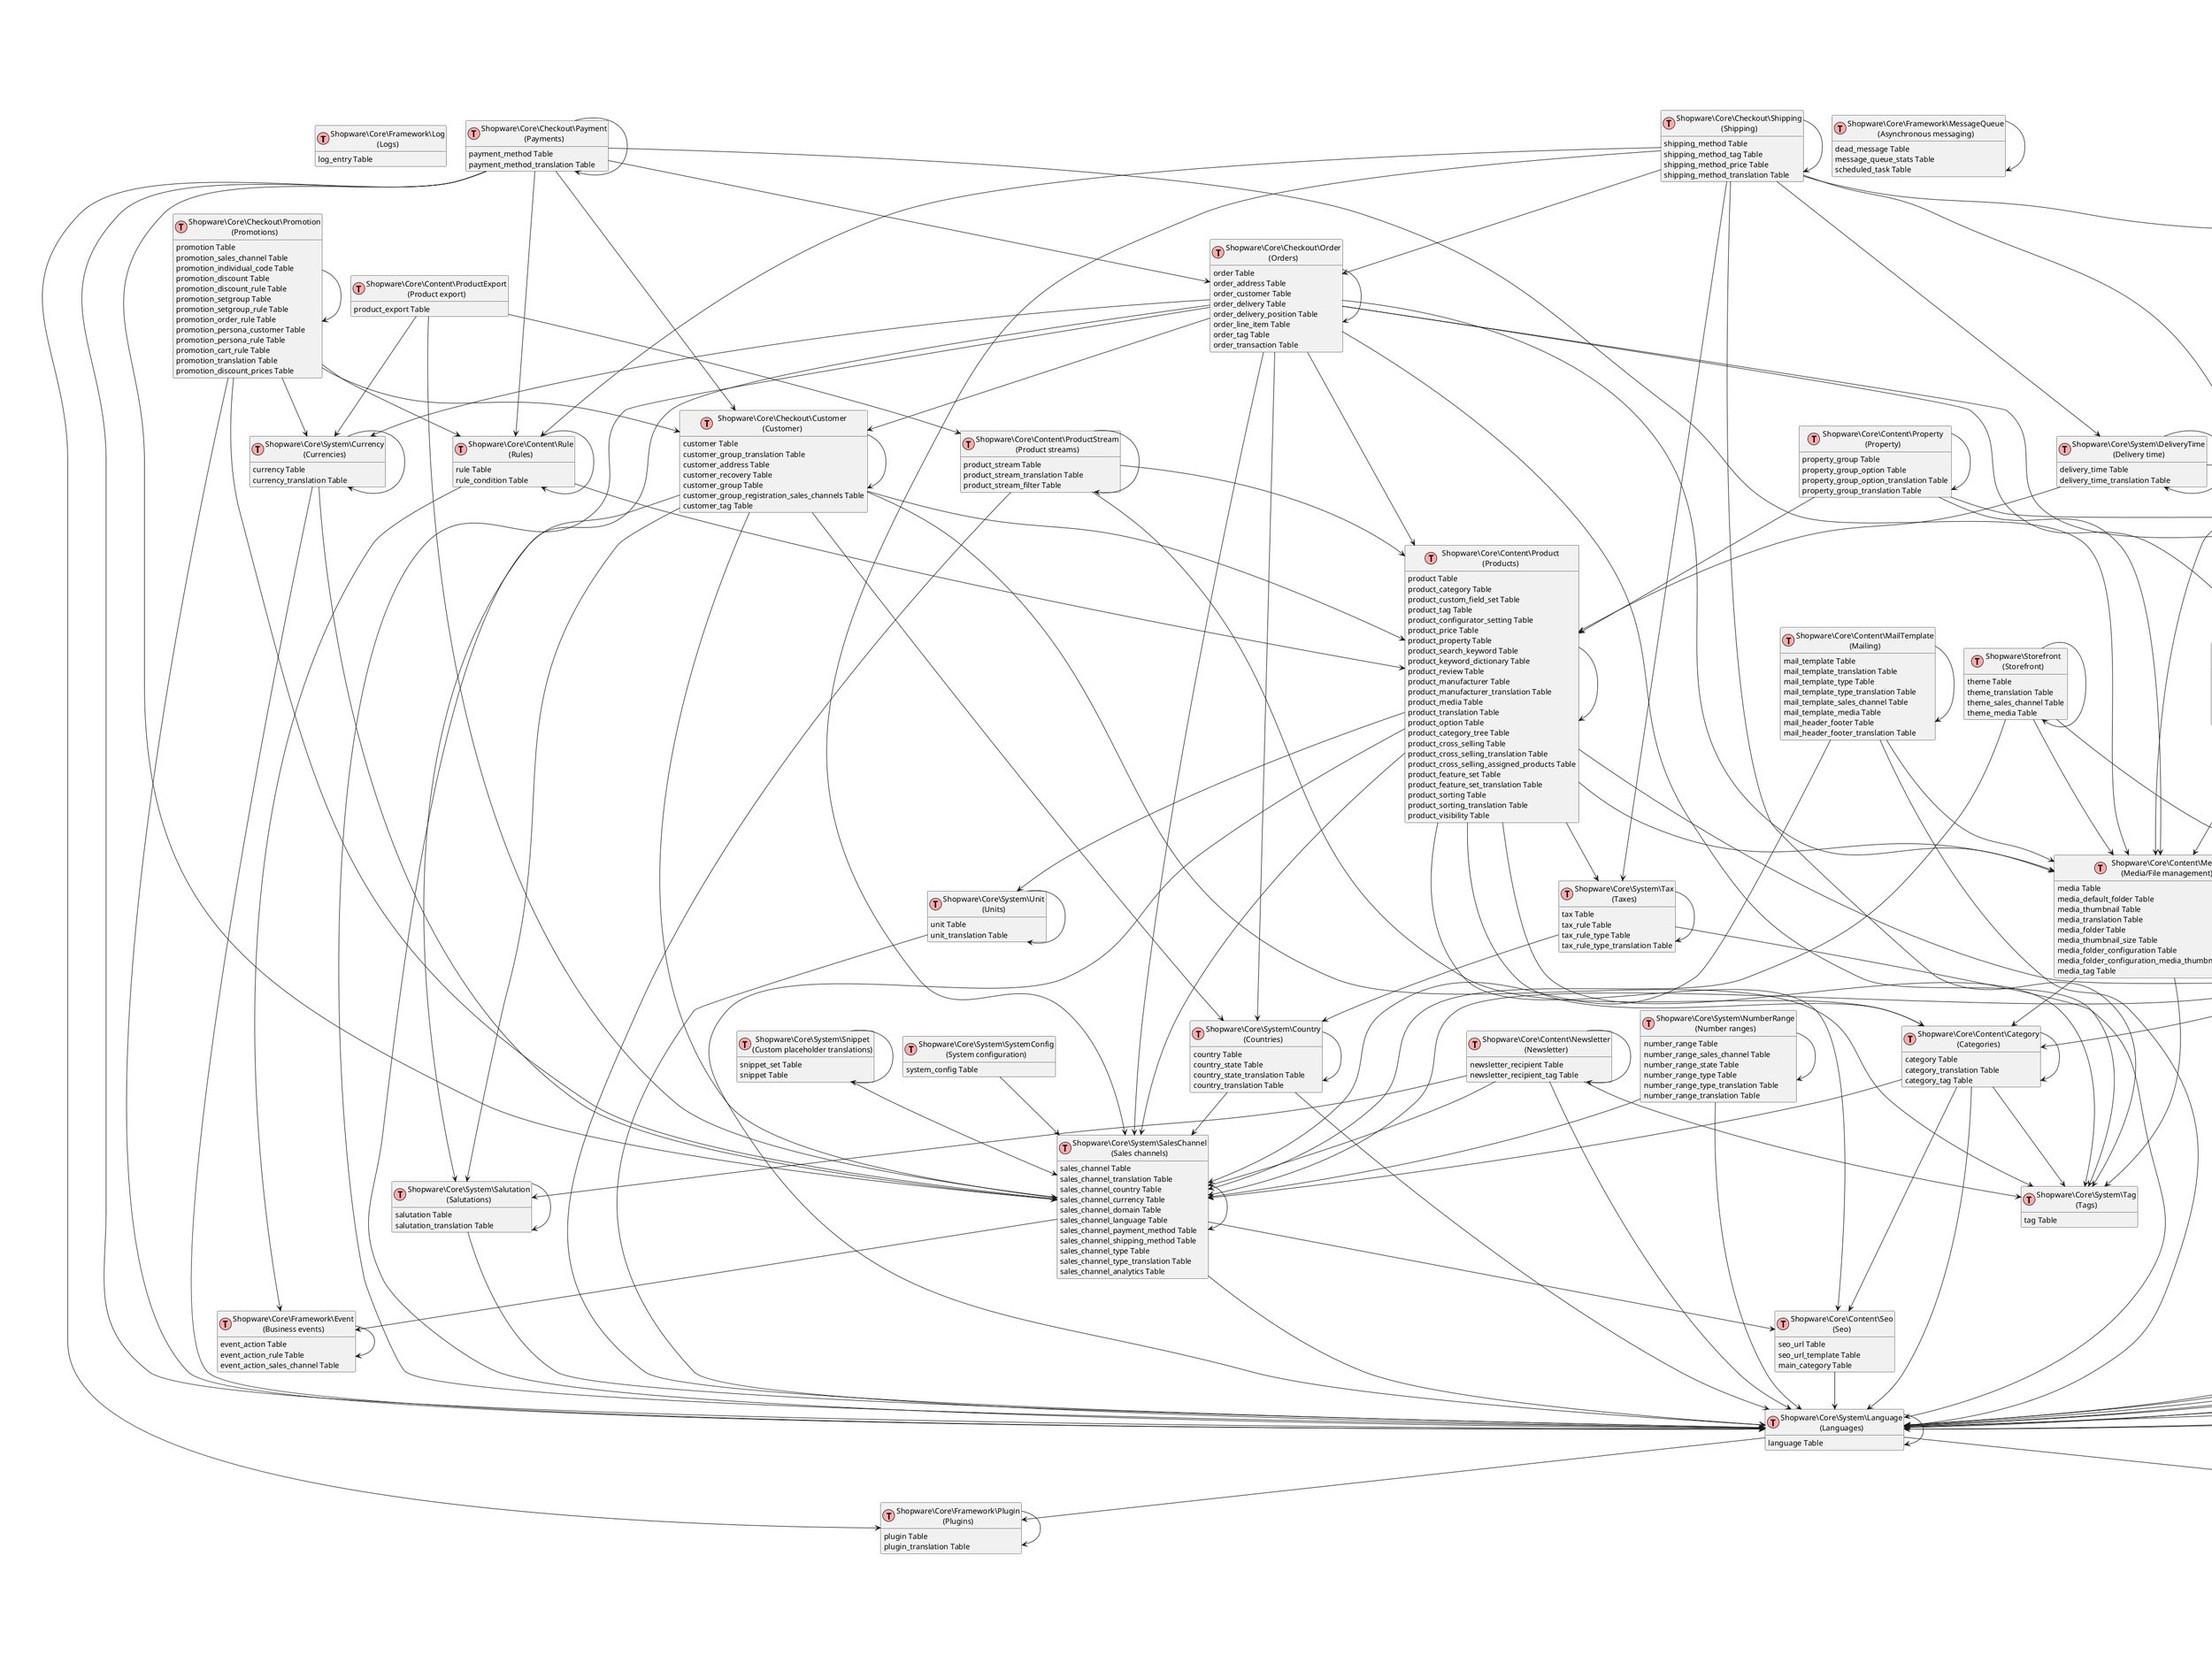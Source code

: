 @startuml
' uncomment the line below if you're using computer with a retina display
' skinparam dpi 300
!define Table(name,desc) class name as "desc" << (T,#FFAAAA) >>
!define ForeignTable(name,desc) class name as "desc" << (T,#ada6a6) >>
!define TranslationTable(name,desc) class name as "desc" << (I,#4286f4) >>
' we use bold for primary key
' green color for unique
' and underscore for not_null
!define primary_key(x) <b>x</b>
!define unique(x) <color:green>x</color>
!define not_null(x) <u>x</u>
' other tags available:
' <i></i>
' <back:COLOR></color>, where color is a color name or html color code
' (#FFAACC)
' see: http://plantuml.com/classes.html#More
hide methods
hide stereotypes
hide empty members
skinparam backgroundColor #FFFFFF

' entities

Table(ShopwareCoreFrameworkLog, "Shopware\Core\Framework\Log\n(Logs)") {
   log_entry Table
}
Table(ShopwareCoreFrameworkApi, "Shopware\Core\Framework\Api\n(Rest-API)") {
   acl_role Table
   acl_user_role Table
}
Table(ShopwareCoreFrameworkApp, "Shopware\Core\Framework\App\n(App system)") {
   app Table
   app_translation Table
   app_action_button Table
   app_action_button_translation Table
   app_template Table
}
Table(ShopwareCoreSystemCustomField, "Shopware\Core\System\CustomField\n(Custom Fields/EAV)") {
   custom_field Table
   custom_field_set Table
   custom_field_set_relation Table
}
Table(ShopwareCoreFrameworkEvent, "Shopware\Core\Framework\Event\n(Business events)") {
   event_action Table
   event_action_rule Table
   event_action_sales_channel Table
}
Table(ShopwareCoreFrameworkMessageQueue, "Shopware\Core\Framework\MessageQueue\n(Asynchronous messaging)") {
   dead_message Table
   message_queue_stats Table
   scheduled_task Table
}
Table(ShopwareCoreFrameworkPlugin, "Shopware\Core\Framework\Plugin\n(Plugins)") {
   plugin Table
   plugin_translation Table
}
Table(ShopwareCoreSystemLanguage, "Shopware\Core\System\Language\n(Languages)") {
   language Table
}
Table(ShopwareCoreContentSeo, "Shopware\Core\Content\Seo\n(Seo)") {
   seo_url Table
   seo_url_template Table
   main_category Table
}
Table(ShopwareCoreFrameworkWebhook, "Shopware\Core\Framework\Webhook\n(Webhooks)") {
   webhook Table
}
Table(ShopwareCoreSystemSalesChannel, "Shopware\Core\System\SalesChannel\n(Sales channels)") {
   sales_channel Table
   sales_channel_translation Table
   sales_channel_country Table
   sales_channel_currency Table
   sales_channel_domain Table
   sales_channel_language Table
   sales_channel_payment_method Table
   sales_channel_shipping_method Table
   sales_channel_type Table
   sales_channel_type_translation Table
   sales_channel_analytics Table
}
Table(ShopwareCoreSystemCountry, "Shopware\Core\System\Country\n(Countries)") {
   country Table
   country_state Table
   country_state_translation Table
   country_translation Table
}
Table(ShopwareCoreSystemCurrency, "Shopware\Core\System\Currency\n(Currencies)") {
   currency Table
   currency_translation Table
}
Table(ShopwareCoreSystemLocale, "Shopware\Core\System\Locale\n(Locales)") {
   locale Table
   locale_translation Table
}
Table(ShopwareCoreSystemSnippet, "Shopware\Core\System\Snippet\n(Custom placeholder translations)") {
   snippet_set Table
   snippet Table
}
Table(ShopwareCoreSystemSalutation, "Shopware\Core\System\Salutation\n(Salutations)") {
   salutation Table
   salutation_translation Table
}
Table(ShopwareCoreSystemTax, "Shopware\Core\System\Tax\n(Taxes)") {
   tax Table
   tax_rule Table
   tax_rule_type Table
   tax_rule_type_translation Table
}
Table(ShopwareCoreSystemUnit, "Shopware\Core\System\Unit\n(Units)") {
   unit Table
   unit_translation Table
}
Table(ShopwareCoreSystemUser, "Shopware\Core\System\User\n(Admin Accounts)") {
   user Table
   user_access_key Table
   user_recovery Table
}
Table(ShopwareCoreSystemIntegration, "Shopware\Core\System\Integration\n(O-Auth integrations)") {
   integration Table
   integration_role Table
}
Table(ShopwareCoreSystemStateMachine, "Shopware\Core\System\StateMachine\n(State machine)") {
   state_machine Table
   state_machine_translation Table
   state_machine_state Table
   state_machine_state_translation Table
   state_machine_transition Table
   state_machine_history Table
}
Table(ShopwareCoreSystemSystemConfig, "Shopware\Core\System\SystemConfig\n(System configuration)") {
   system_config Table
}
Table(ShopwareCoreSystemNumberRange, "Shopware\Core\System\NumberRange\n(Number ranges)") {
   number_range Table
   number_range_sales_channel Table
   number_range_state Table
   number_range_type Table
   number_range_type_translation Table
   number_range_translation Table
}
Table(ShopwareCoreSystemTag, "Shopware\Core\System\Tag\n(Tags)") {
   tag Table
}
Table(ShopwareCoreContentCategory, "Shopware\Core\Content\Category\n(Categories)") {
   category Table
   category_translation Table
   category_tag Table
}
Table(ShopwareCoreContentMedia, "Shopware\Core\Content\Media\n(Media/File management)") {
   media Table
   media_default_folder Table
   media_thumbnail Table
   media_translation Table
   media_folder Table
   media_thumbnail_size Table
   media_folder_configuration Table
   media_folder_configuration_media_thumbnail_size Table
   media_tag Table
}
Table(ShopwareCoreContentProduct, "Shopware\Core\Content\Product\n(Products)") {
   product Table
   product_category Table
   product_custom_field_set Table
   product_tag Table
   product_configurator_setting Table
   product_price Table
   product_property Table
   product_search_keyword Table
   product_keyword_dictionary Table
   product_review Table
   product_manufacturer Table
   product_manufacturer_translation Table
   product_media Table
   product_translation Table
   product_option Table
   product_category_tree Table
   product_cross_selling Table
   product_cross_selling_translation Table
   product_cross_selling_assigned_products Table
   product_feature_set Table
   product_feature_set_translation Table
   product_sorting Table
   product_sorting_translation Table
   product_visibility Table
}
Table(ShopwareCoreSystemDeliveryTime, "Shopware\Core\System\DeliveryTime\n(Delivery time)") {
   delivery_time Table
   delivery_time_translation Table
}
Table(ShopwareCoreContentNewsletter, "Shopware\Core\Content\Newsletter\n(Newsletter)") {
   newsletter_recipient Table
   newsletter_recipient_tag Table
}
Table(ShopwareCoreContentRule, "Shopware\Core\Content\Rule\n(Rules)") {
   rule Table
   rule_condition Table
}
Table(ShopwareCoreContentProductStream, "Shopware\Core\Content\ProductStream\n(Product streams)") {
   product_stream Table
   product_stream_translation Table
   product_stream_filter Table
}
Table(ShopwareCoreContentProductExport, "Shopware\Core\Content\ProductExport\n(Product export)") {
   product_export Table
}
Table(ShopwareCoreContentProperty, "Shopware\Core\Content\Property\n(Property)") {
   property_group Table
   property_group_option Table
   property_group_option_translation Table
   property_group_translation Table
}
Table(ShopwareCoreContentCms, "Shopware\Core\Content\Cms\n(Content Management)") {
   cms_page Table
   cms_page_translation Table
   cms_section Table
   cms_block Table
   cms_slot Table
   cms_slot_translation Table
}
Table(ShopwareCoreContentMailTemplate, "Shopware\Core\Content\MailTemplate\n(Mailing)") {
   mail_template Table
   mail_template_translation Table
   mail_template_type Table
   mail_template_type_translation Table
   mail_template_sales_channel Table
   mail_template_media Table
   mail_header_footer Table
   mail_header_footer_translation Table
}
Table(ShopwareCoreContentImportExport, "Shopware\Core\Content\ImportExport\n(Import/Export)") {
   import_export_profile Table
   import_export_log Table
   import_export_file Table
   import_export_profile_translation Table
}
Table(ShopwareCoreCheckoutCustomer, "Shopware\Core\Checkout\Customer\n(Customer)") {
   customer Table
   customer_group_translation Table
   customer_address Table
   customer_recovery Table
   customer_group Table
   customer_group_registration_sales_channels Table
   customer_tag Table
}
Table(ShopwareCoreCheckoutDocument, "Shopware\Core\Checkout\Document\n(Printed works)") {
   document Table
   document_type Table
   document_type_translation Table
   document_base_config Table
   document_base_config_sales_channel Table
}
Table(ShopwareCoreCheckoutOrder, "Shopware\Core\Checkout\Order\n(Orders)") {
   order Table
   order_address Table
   order_customer Table
   order_delivery Table
   order_delivery_position Table
   order_line_item Table
   order_tag Table
   order_transaction Table
}
Table(ShopwareCoreCheckoutPayment, "Shopware\Core\Checkout\Payment\n(Payments)") {
   payment_method Table
   payment_method_translation Table
}
Table(ShopwareCoreCheckoutPromotion, "Shopware\Core\Checkout\Promotion\n(Promotions)") {
   promotion Table
   promotion_sales_channel Table
   promotion_individual_code Table
   promotion_discount Table
   promotion_discount_rule Table
   promotion_setgroup Table
   promotion_setgroup_rule Table
   promotion_order_rule Table
   promotion_persona_customer Table
   promotion_persona_rule Table
   promotion_cart_rule Table
   promotion_translation Table
   promotion_discount_prices Table
}
Table(ShopwareCoreCheckoutShipping, "Shopware\Core\Checkout\Shipping\n(Shipping)") {
   shipping_method Table
   shipping_method_tag Table
   shipping_method_price Table
   shipping_method_translation Table
}
Table(ShopwareStorefront, "Shopware\Storefront\n(Storefront)") {
   theme Table
   theme_translation Table
   theme_sales_channel Table
   theme_media Table
}

' relationshipd

ShopwareCoreFrameworkApi --> ShopwareCoreFrameworkApi
ShopwareCoreFrameworkApp --> ShopwareCoreFrameworkApi
ShopwareCoreSystemIntegration --> ShopwareCoreFrameworkApi
ShopwareCoreSystemUser --> ShopwareCoreFrameworkApi
ShopwareCoreFrameworkApp --> ShopwareCoreFrameworkApp
ShopwareCoreSystemIntegration --> ShopwareCoreFrameworkApp
ShopwareCoreSystemCustomField --> ShopwareCoreFrameworkApp
ShopwareCoreFrameworkWebhook --> ShopwareCoreFrameworkApp
ShopwareCoreSystemLanguage --> ShopwareCoreFrameworkApp
ShopwareCoreSystemCustomField --> ShopwareCoreSystemCustomField
ShopwareCoreContentProduct --> ShopwareCoreSystemCustomField
ShopwareCoreFrameworkEvent --> ShopwareCoreFrameworkEvent
ShopwareCoreContentRule --> ShopwareCoreFrameworkEvent
ShopwareCoreSystemSalesChannel --> ShopwareCoreFrameworkEvent
ShopwareCoreFrameworkMessageQueue --> ShopwareCoreFrameworkMessageQueue
ShopwareCoreFrameworkPlugin --> ShopwareCoreFrameworkPlugin
ShopwareCoreCheckoutPayment --> ShopwareCoreFrameworkPlugin
ShopwareCoreSystemLanguage --> ShopwareCoreFrameworkPlugin
ShopwareCoreSystemLanguage --> ShopwareCoreSystemLanguage
ShopwareCoreSystemLocale --> ShopwareCoreSystemLanguage
ShopwareCoreSystemSalesChannel --> ShopwareCoreSystemLanguage
ShopwareCoreCheckoutCustomer --> ShopwareCoreSystemLanguage
ShopwareCoreContentNewsletter --> ShopwareCoreSystemLanguage
ShopwareCoreCheckoutOrder --> ShopwareCoreSystemLanguage
ShopwareCoreContentCategory --> ShopwareCoreSystemLanguage
ShopwareCoreSystemCountry --> ShopwareCoreSystemLanguage
ShopwareCoreSystemCurrency --> ShopwareCoreSystemLanguage
ShopwareCoreContentMedia --> ShopwareCoreSystemLanguage
ShopwareCoreCheckoutPayment --> ShopwareCoreSystemLanguage
ShopwareCoreContentProduct --> ShopwareCoreSystemLanguage
ShopwareCoreCheckoutShipping --> ShopwareCoreSystemLanguage
ShopwareCoreSystemUnit --> ShopwareCoreSystemLanguage
ShopwareCoreContentProperty --> ShopwareCoreSystemLanguage
ShopwareCoreSystemSalutation --> ShopwareCoreSystemLanguage
ShopwareCoreContentProductStream --> ShopwareCoreSystemLanguage
ShopwareCoreSystemStateMachine --> ShopwareCoreSystemLanguage
ShopwareCoreContentCms --> ShopwareCoreSystemLanguage
ShopwareCoreContentMailTemplate --> ShopwareCoreSystemLanguage
ShopwareCoreCheckoutDocument --> ShopwareCoreSystemLanguage
ShopwareCoreSystemNumberRange --> ShopwareCoreSystemLanguage
ShopwareCoreSystemDeliveryTime --> ShopwareCoreSystemLanguage
ShopwareCoreCheckoutPromotion --> ShopwareCoreSystemLanguage
ShopwareCoreContentSeo --> ShopwareCoreSystemLanguage
ShopwareCoreSystemTax --> ShopwareCoreSystemLanguage
ShopwareCoreContentImportExport --> ShopwareCoreSystemLanguage
ShopwareStorefront --> ShopwareCoreSystemLanguage
ShopwareCoreSystemSalesChannel --> ShopwareCoreContentSeo
ShopwareCoreContentProduct --> ShopwareCoreContentSeo
ShopwareCoreContentCategory --> ShopwareCoreContentSeo
ShopwareCoreSystemSalesChannel --> ShopwareCoreSystemSalesChannel
ShopwareCoreCheckoutCustomer --> ShopwareCoreSystemSalesChannel
ShopwareCoreSystemCurrency --> ShopwareCoreSystemSalesChannel
ShopwareCoreCheckoutPayment --> ShopwareCoreSystemSalesChannel
ShopwareCoreCheckoutShipping --> ShopwareCoreSystemSalesChannel
ShopwareCoreSystemCountry --> ShopwareCoreSystemSalesChannel
ShopwareCoreCheckoutOrder --> ShopwareCoreSystemSalesChannel
ShopwareCoreSystemSystemConfig --> ShopwareCoreSystemSalesChannel
ShopwareCoreContentCategory --> ShopwareCoreSystemSalesChannel
ShopwareCoreContentProduct --> ShopwareCoreSystemSalesChannel
ShopwareCoreContentMailTemplate --> ShopwareCoreSystemSalesChannel
ShopwareCoreContentNewsletter --> ShopwareCoreSystemSalesChannel
ShopwareCoreSystemNumberRange --> ShopwareCoreSystemSalesChannel
ShopwareCoreCheckoutPromotion --> ShopwareCoreSystemSalesChannel
ShopwareCoreCheckoutDocument --> ShopwareCoreSystemSalesChannel
ShopwareCoreContentProductExport --> ShopwareCoreSystemSalesChannel
ShopwareStorefront --> ShopwareCoreSystemSalesChannel
ShopwareCoreSystemSnippet --> ShopwareCoreSystemSalesChannel
ShopwareCoreSystemCountry --> ShopwareCoreSystemCountry
ShopwareCoreCheckoutCustomer --> ShopwareCoreSystemCountry
ShopwareCoreCheckoutOrder --> ShopwareCoreSystemCountry
ShopwareCoreSystemTax --> ShopwareCoreSystemCountry
ShopwareCoreSystemCurrency --> ShopwareCoreSystemCurrency
ShopwareCoreCheckoutOrder --> ShopwareCoreSystemCurrency
ShopwareCoreCheckoutPromotion --> ShopwareCoreSystemCurrency
ShopwareCoreContentProductExport --> ShopwareCoreSystemCurrency
ShopwareCoreSystemLocale --> ShopwareCoreSystemLocale
ShopwareCoreSystemUser --> ShopwareCoreSystemLocale
ShopwareCoreSystemSnippet --> ShopwareCoreSystemSnippet
ShopwareCoreSystemSalutation --> ShopwareCoreSystemSalutation
ShopwareCoreCheckoutCustomer --> ShopwareCoreSystemSalutation
ShopwareCoreCheckoutOrder --> ShopwareCoreSystemSalutation
ShopwareCoreContentNewsletter --> ShopwareCoreSystemSalutation
ShopwareCoreContentProduct --> ShopwareCoreSystemTax
ShopwareCoreSystemTax --> ShopwareCoreSystemTax
ShopwareCoreCheckoutShipping --> ShopwareCoreSystemTax
ShopwareCoreContentProduct --> ShopwareCoreSystemUnit
ShopwareCoreSystemUnit --> ShopwareCoreSystemUnit
ShopwareCoreContentMedia --> ShopwareCoreSystemUser
ShopwareCoreSystemUser --> ShopwareCoreSystemUser
ShopwareCoreSystemStateMachine --> ShopwareCoreSystemUser
ShopwareCoreContentImportExport --> ShopwareCoreSystemUser
ShopwareCoreSystemIntegration --> ShopwareCoreSystemIntegration
ShopwareCoreSystemStateMachine --> ShopwareCoreSystemStateMachine
ShopwareCoreCheckoutOrder --> ShopwareCoreSystemStateMachine
ShopwareCoreSystemNumberRange --> ShopwareCoreSystemNumberRange
ShopwareCoreContentProduct --> ShopwareCoreSystemTag
ShopwareCoreContentMedia --> ShopwareCoreSystemTag
ShopwareCoreContentCategory --> ShopwareCoreSystemTag
ShopwareCoreCheckoutCustomer --> ShopwareCoreSystemTag
ShopwareCoreCheckoutOrder --> ShopwareCoreSystemTag
ShopwareCoreCheckoutShipping --> ShopwareCoreSystemTag
ShopwareCoreContentNewsletter --> ShopwareCoreSystemTag
ShopwareCoreContentCategory --> ShopwareCoreContentCategory
ShopwareCoreContentMedia --> ShopwareCoreContentCategory
ShopwareCoreContentProduct --> ShopwareCoreContentCategory
ShopwareCoreContentCms --> ShopwareCoreContentCategory
ShopwareCoreContentProductStream --> ShopwareCoreContentCategory
ShopwareCoreContentMedia --> ShopwareCoreContentMedia
ShopwareCoreContentProduct --> ShopwareCoreContentMedia
ShopwareCoreContentProperty --> ShopwareCoreContentMedia
ShopwareCoreContentMailTemplate --> ShopwareCoreContentMedia
ShopwareCoreCheckoutDocument --> ShopwareCoreContentMedia
ShopwareCoreCheckoutShipping --> ShopwareCoreContentMedia
ShopwareCoreCheckoutPayment --> ShopwareCoreContentMedia
ShopwareCoreCheckoutOrder --> ShopwareCoreContentMedia
ShopwareCoreContentCms --> ShopwareCoreContentMedia
ShopwareStorefront --> ShopwareCoreContentMedia
ShopwareCoreContentProduct --> ShopwareCoreContentProduct
ShopwareCoreSystemDeliveryTime --> ShopwareCoreContentProduct
ShopwareCoreCheckoutOrder --> ShopwareCoreContentProduct
ShopwareCoreContentProperty --> ShopwareCoreContentProduct
ShopwareCoreContentRule --> ShopwareCoreContentProduct
ShopwareCoreCheckoutCustomer --> ShopwareCoreContentProduct
ShopwareCoreContentProductStream --> ShopwareCoreContentProduct
ShopwareCoreCheckoutShipping --> ShopwareCoreSystemDeliveryTime
ShopwareCoreSystemDeliveryTime --> ShopwareCoreSystemDeliveryTime
ShopwareCoreContentNewsletter --> ShopwareCoreContentNewsletter
ShopwareCoreContentRule --> ShopwareCoreContentRule
ShopwareCoreCheckoutShipping --> ShopwareCoreContentRule
ShopwareCoreCheckoutPayment --> ShopwareCoreContentRule
ShopwareCoreCheckoutPromotion --> ShopwareCoreContentRule
ShopwareCoreContentProductStream --> ShopwareCoreContentProductStream
ShopwareCoreContentProductExport --> ShopwareCoreContentProductStream
ShopwareCoreContentProperty --> ShopwareCoreContentProperty
ShopwareCoreContentCms --> ShopwareCoreContentCms
ShopwareCoreContentMailTemplate --> ShopwareCoreContentMailTemplate
ShopwareCoreContentImportExport --> ShopwareCoreContentImportExport
ShopwareCoreCheckoutCustomer --> ShopwareCoreCheckoutCustomer
ShopwareCoreCheckoutPayment --> ShopwareCoreCheckoutCustomer
ShopwareCoreCheckoutOrder --> ShopwareCoreCheckoutCustomer
ShopwareCoreCheckoutPromotion --> ShopwareCoreCheckoutCustomer
ShopwareCoreCheckoutDocument --> ShopwareCoreCheckoutDocument
ShopwareCoreCheckoutOrder --> ShopwareCoreCheckoutDocument
ShopwareCoreCheckoutOrder --> ShopwareCoreCheckoutOrder
ShopwareCoreCheckoutShipping --> ShopwareCoreCheckoutOrder
ShopwareCoreCheckoutPayment --> ShopwareCoreCheckoutOrder
ShopwareCoreCheckoutPayment --> ShopwareCoreCheckoutPayment
ShopwareCoreCheckoutPromotion --> ShopwareCoreCheckoutPromotion
ShopwareCoreCheckoutShipping --> ShopwareCoreCheckoutShipping
ShopwareStorefront --> ShopwareStorefront
@enduml
